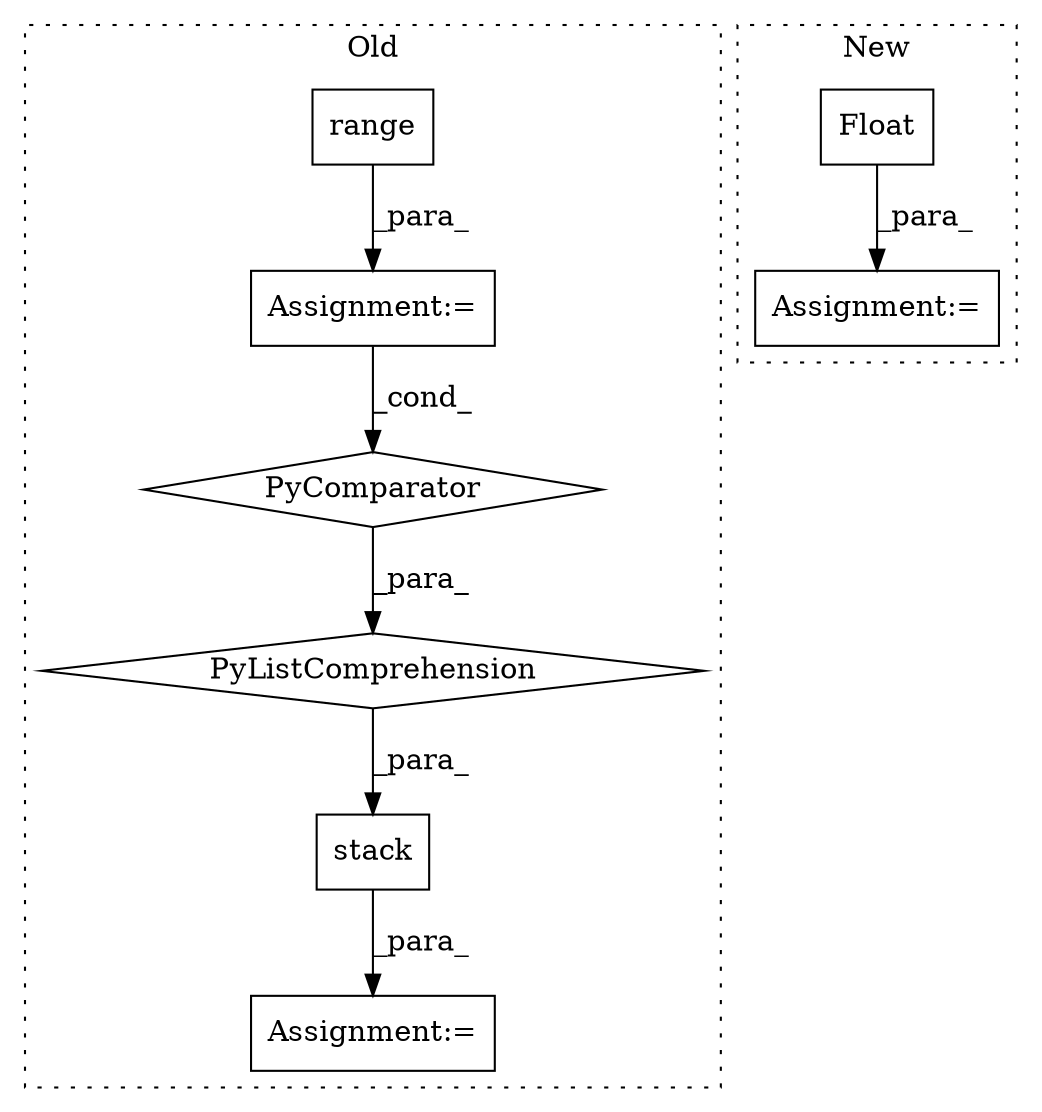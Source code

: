 digraph G {
subgraph cluster0 {
1 [label="PyComparator" a="113" s="9916" l="36" shape="diamond"];
3 [label="Assignment:=" a="7" s="9916" l="36" shape="box"];
5 [label="Assignment:=" a="7" s="9802" l="1" shape="box"];
6 [label="PyListComprehension" a="109" s="9826" l="134" shape="diamond"];
7 [label="range" a="32" s="9923,9942" l="6,1" shape="box"];
8 [label="stack" a="32" s="9809,9956" l="17,1" shape="box"];
label = "Old";
style="dotted";
}
subgraph cluster1 {
2 [label="Float" a="32" s="6326" l="7" shape="box"];
4 [label="Assignment:=" a="7" s="6342" l="1" shape="box"];
label = "New";
style="dotted";
}
1 -> 6 [label="_para_"];
2 -> 4 [label="_para_"];
3 -> 1 [label="_cond_"];
6 -> 8 [label="_para_"];
7 -> 3 [label="_para_"];
8 -> 5 [label="_para_"];
}